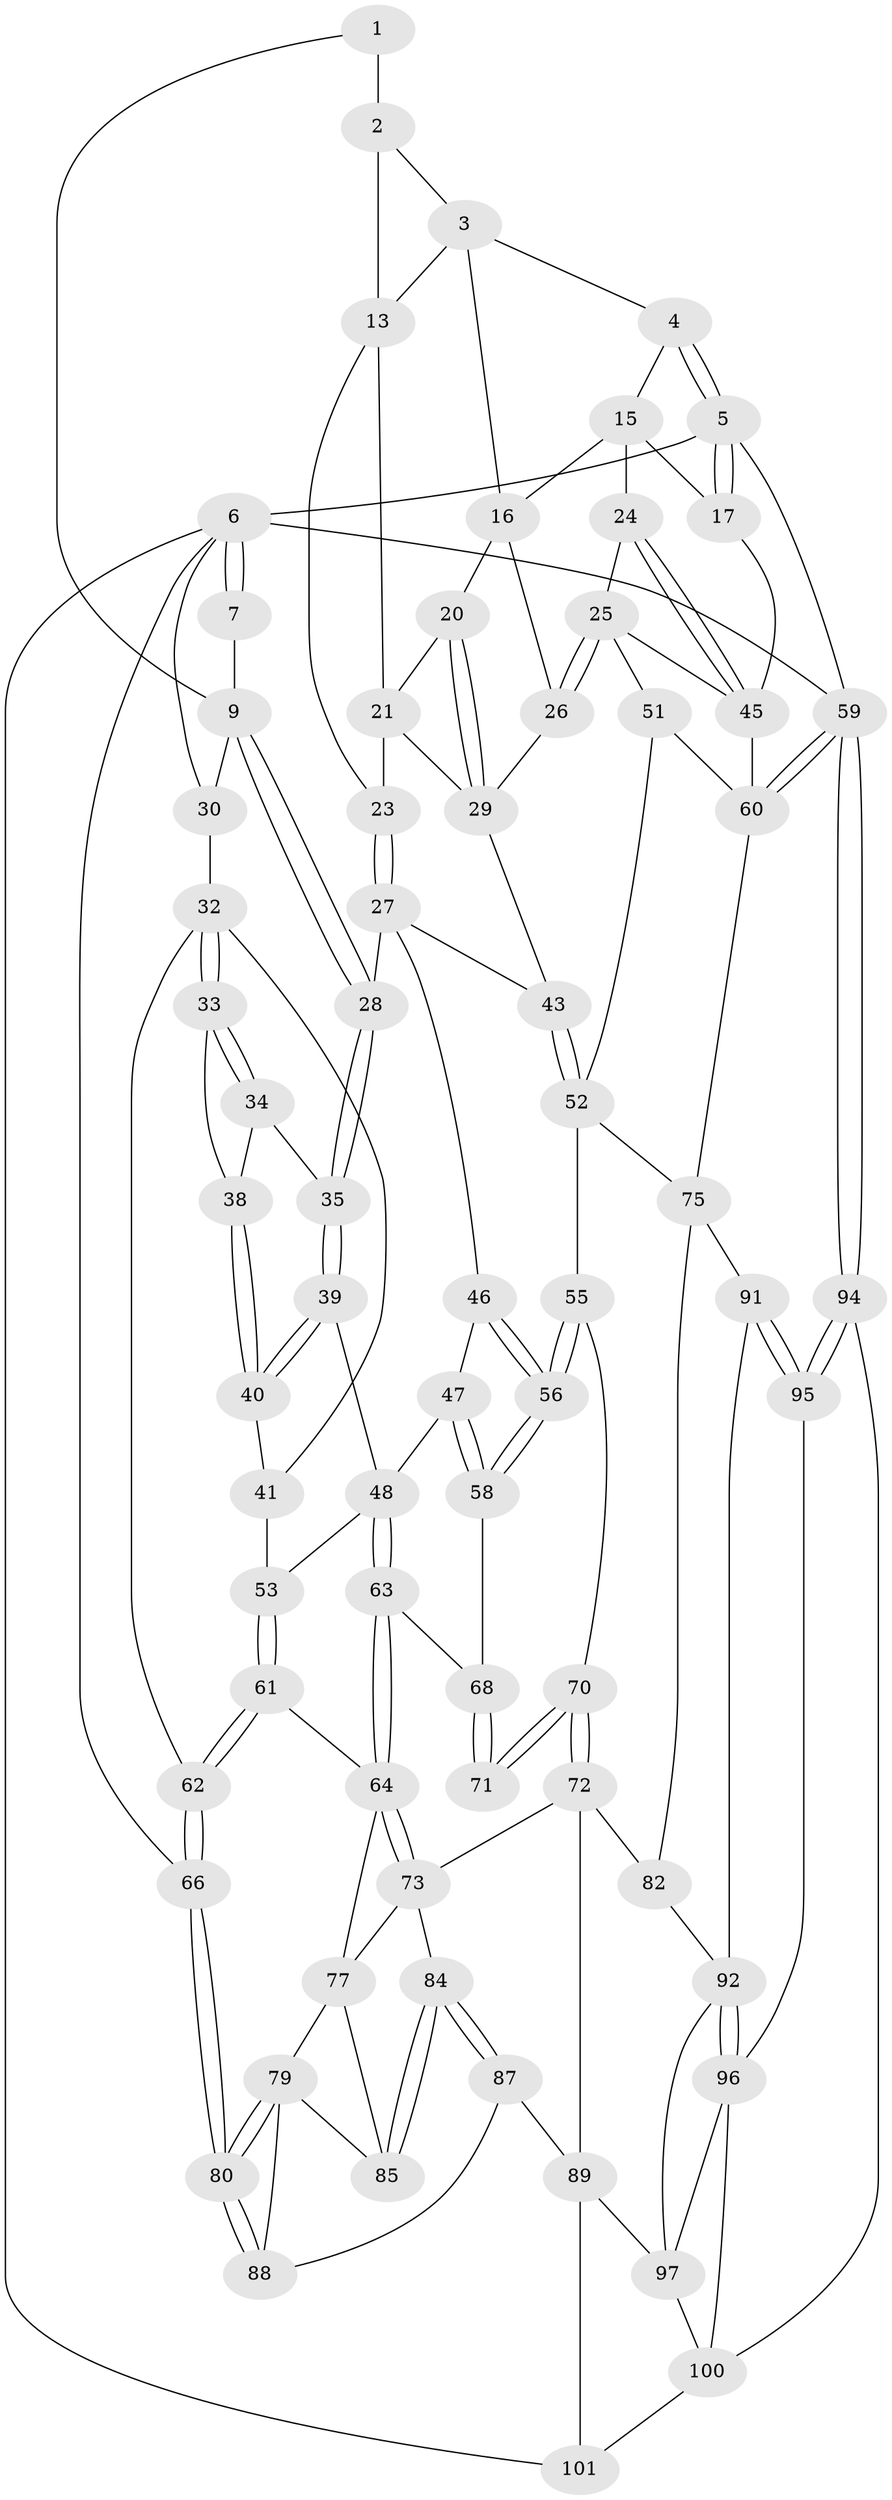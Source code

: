 // Generated by graph-tools (version 1.1) at 2025/24/03/03/25 07:24:32]
// undirected, 71 vertices, 158 edges
graph export_dot {
graph [start="1"]
  node [color=gray90,style=filled];
  1 [pos="+0.5120357857018071+0",super="+8"];
  2 [pos="+0.556879835616038+0",super="+11"];
  3 [pos="+0.6145699833673082+0",super="+12"];
  4 [pos="+0.8453847312236201+0"];
  5 [pos="+1+0"];
  6 [pos="+0+0",super="+67"];
  7 [pos="+0.2205160971459217+0"];
  9 [pos="+0.224422144843563+0.10230935132854663",super="+10"];
  13 [pos="+0.5817886079770126+0.07247513650090405",super="+14"];
  15 [pos="+0.8298950695013126+0.058303528990750954",super="+18"];
  16 [pos="+0.7300671415289733+0.15995190063124906",super="+19"];
  17 [pos="+1+0"];
  20 [pos="+0.60258997391708+0.16869124700621663"];
  21 [pos="+0.5844848254166255+0.12409078411754573",super="+22"];
  23 [pos="+0.43356411440350023+0.23580574917781452"];
  24 [pos="+0.8877836247999479+0.21910677468243944"];
  25 [pos="+0.8199466452375895+0.3557527058412586",super="+50"];
  26 [pos="+0.7501752596412954+0.302249706016137"];
  27 [pos="+0.42492430164286893+0.2777388246163577",super="+44"];
  28 [pos="+0.25127088967454253+0.2899150512920505"];
  29 [pos="+0.5992205594852199+0.2279644182382054",super="+37"];
  30 [pos="+0.13811215629330104+0.1121302862635857",super="+31"];
  32 [pos="+0+0.23508442254191328",super="+42"];
  33 [pos="+0.004137425535025747+0.24333136412523615"];
  34 [pos="+0.13540845598749882+0.11887110983962229",super="+36"];
  35 [pos="+0.20149401341717055+0.36630108958963187"];
  38 [pos="+0.059304603184821045+0.25846784480193163"];
  39 [pos="+0.20085700848970914+0.36914080456164294"];
  40 [pos="+0.059148091600968566+0.36336177907557954"];
  41 [pos="+0.003329216163230731+0.3812362870145073"];
  43 [pos="+0.5272457298820853+0.36854052102849416"];
  45 [pos="+1+0.28016513416351263",super="+57"];
  46 [pos="+0.46570718006653244+0.38415666453376174"];
  47 [pos="+0.3283041412112083+0.4465087530246646"];
  48 [pos="+0.26697257388870327+0.46288566191375197",super="+49"];
  51 [pos="+0.7995102079073348+0.4787966488692267"];
  52 [pos="+0.7181281264117151+0.5223403502985728",super="+54"];
  53 [pos="+0.11519061086276704+0.4889099717588391"];
  55 [pos="+0.512834514485298+0.5823260122520711"];
  56 [pos="+0.4907275614134887+0.5552854534951823"];
  58 [pos="+0.43640753560287204+0.5538456483211399"];
  59 [pos="+1+1"];
  60 [pos="+1+0.7795455223237141",super="+74"];
  61 [pos="+0.06860988401753262+0.5480311978917413"];
  62 [pos="+0+0.4504659133215055"];
  63 [pos="+0.2723151726799251+0.5259330928432123"];
  64 [pos="+0.20198301672756597+0.612898151302564",super="+65"];
  66 [pos="+0+0.8987084190149696"];
  68 [pos="+0.41169076828449214+0.5591375587445203",super="+69"];
  70 [pos="+0.3554770936857025+0.680158747198979"];
  71 [pos="+0.35189923390809846+0.6654045292522281"];
  72 [pos="+0.3365194126127334+0.7601950405077169",super="+83"];
  73 [pos="+0.3074344473510008+0.7652357804887002",super="+81"];
  75 [pos="+0.9000327580006893+0.7707501521843223",super="+76"];
  77 [pos="+0.0941821154916764+0.6697958468445173",super="+78"];
  79 [pos="+0+0.824402154137973",super="+86"];
  80 [pos="+0+0.8372025517985794"];
  82 [pos="+0.5930099696469385+0.7637135285012401"];
  84 [pos="+0.2834371297145343+0.7856178939048719"];
  85 [pos="+0.15879295158634368+0.7751301882482418"];
  87 [pos="+0.21564041771825315+0.9269529233286378"];
  88 [pos="+0.17235858550029765+0.8993034662074723"];
  89 [pos="+0.399564334841608+0.9222999357889505",super="+90"];
  91 [pos="+0.8590895863780654+0.8284147202264338"];
  92 [pos="+0.788129068542764+0.8688655585734205",super="+93"];
  94 [pos="+1+1"];
  95 [pos="+0.8607201351344121+0.9148494285591773"];
  96 [pos="+0.7302481740961247+1",super="+99"];
  97 [pos="+0.5892969260047689+0.8539059804676219",super="+98"];
  100 [pos="+0.4838222557040655+1",super="+102"];
  101 [pos="+0.18081821787097835+1"];
  1 -- 2 [weight=2];
  1 -- 9;
  2 -- 3;
  2 -- 13;
  3 -- 4;
  3 -- 16;
  3 -- 13;
  4 -- 5;
  4 -- 5;
  4 -- 15;
  5 -- 6;
  5 -- 17;
  5 -- 17;
  5 -- 59;
  6 -- 7;
  6 -- 7;
  6 -- 30;
  6 -- 66;
  6 -- 59;
  6 -- 101;
  7 -- 9;
  9 -- 28;
  9 -- 28;
  9 -- 30;
  13 -- 21;
  13 -- 23;
  15 -- 16;
  15 -- 24;
  15 -- 17;
  16 -- 26;
  16 -- 20;
  17 -- 45;
  20 -- 21;
  20 -- 29;
  20 -- 29;
  21 -- 29;
  21 -- 23;
  23 -- 27;
  23 -- 27;
  24 -- 25;
  24 -- 45;
  24 -- 45;
  25 -- 26;
  25 -- 26;
  25 -- 51;
  25 -- 45;
  26 -- 29;
  27 -- 28;
  27 -- 43;
  27 -- 46;
  28 -- 35;
  28 -- 35;
  29 -- 43;
  30 -- 32;
  32 -- 33;
  32 -- 33;
  32 -- 41;
  32 -- 62;
  33 -- 34;
  33 -- 34;
  33 -- 38;
  34 -- 35;
  34 -- 38;
  35 -- 39;
  35 -- 39;
  38 -- 40;
  38 -- 40;
  39 -- 40;
  39 -- 40;
  39 -- 48;
  40 -- 41;
  41 -- 53;
  43 -- 52;
  43 -- 52;
  45 -- 60;
  46 -- 47;
  46 -- 56;
  46 -- 56;
  47 -- 48;
  47 -- 58;
  47 -- 58;
  48 -- 63;
  48 -- 63;
  48 -- 53;
  51 -- 52;
  51 -- 60;
  52 -- 55;
  52 -- 75;
  53 -- 61;
  53 -- 61;
  55 -- 56;
  55 -- 56;
  55 -- 70;
  56 -- 58;
  56 -- 58;
  58 -- 68;
  59 -- 60;
  59 -- 60;
  59 -- 94;
  59 -- 94;
  60 -- 75;
  61 -- 62;
  61 -- 62;
  61 -- 64;
  62 -- 66;
  62 -- 66;
  63 -- 64;
  63 -- 64;
  63 -- 68;
  64 -- 73;
  64 -- 73;
  64 -- 77;
  66 -- 80;
  66 -- 80;
  68 -- 71 [weight=2];
  68 -- 71;
  70 -- 71;
  70 -- 71;
  70 -- 72;
  70 -- 72;
  72 -- 73;
  72 -- 89;
  72 -- 82;
  73 -- 84;
  73 -- 77;
  75 -- 91;
  75 -- 82;
  77 -- 85;
  77 -- 79;
  79 -- 80;
  79 -- 80;
  79 -- 88;
  79 -- 85;
  80 -- 88;
  80 -- 88;
  82 -- 92;
  84 -- 85;
  84 -- 85;
  84 -- 87;
  84 -- 87;
  87 -- 88;
  87 -- 89;
  89 -- 101;
  89 -- 97;
  91 -- 92;
  91 -- 95;
  91 -- 95;
  92 -- 96;
  92 -- 96;
  92 -- 97;
  94 -- 95;
  94 -- 95;
  94 -- 100;
  95 -- 96;
  96 -- 97;
  96 -- 100;
  97 -- 100;
  100 -- 101;
}

